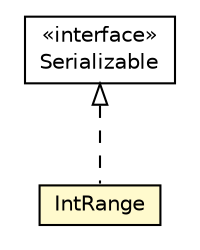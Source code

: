 #!/usr/local/bin/dot
#
# Class diagram 
# Generated by UMLGraph version R5_6_6-8-g8d7759 (http://www.umlgraph.org/)
#

digraph G {
	edge [fontname="Helvetica",fontsize=10,labelfontname="Helvetica",labelfontsize=10];
	node [fontname="Helvetica",fontsize=10,shape=plaintext];
	nodesep=0.25;
	ranksep=0.5;
	// org.dayatang.utils.IntRange
	c187 [label=<<table title="org.dayatang.utils.IntRange" border="0" cellborder="1" cellspacing="0" cellpadding="2" port="p" bgcolor="lemonChiffon" href="./IntRange.html">
		<tr><td><table border="0" cellspacing="0" cellpadding="1">
<tr><td align="center" balign="center"> IntRange </td></tr>
		</table></td></tr>
		</table>>, URL="./IntRange.html", fontname="Helvetica", fontcolor="black", fontsize=10.0];
	//org.dayatang.utils.IntRange implements java.io.Serializable
	c197:p -> c187:p [dir=back,arrowtail=empty,style=dashed];
	// java.io.Serializable
	c197 [label=<<table title="java.io.Serializable" border="0" cellborder="1" cellspacing="0" cellpadding="2" port="p" href="http://java.sun.com/j2se/1.4.2/docs/api/java/io/Serializable.html">
		<tr><td><table border="0" cellspacing="0" cellpadding="1">
<tr><td align="center" balign="center"> &#171;interface&#187; </td></tr>
<tr><td align="center" balign="center"> Serializable </td></tr>
		</table></td></tr>
		</table>>, URL="http://java.sun.com/j2se/1.4.2/docs/api/java/io/Serializable.html", fontname="Helvetica", fontcolor="black", fontsize=10.0];
}

